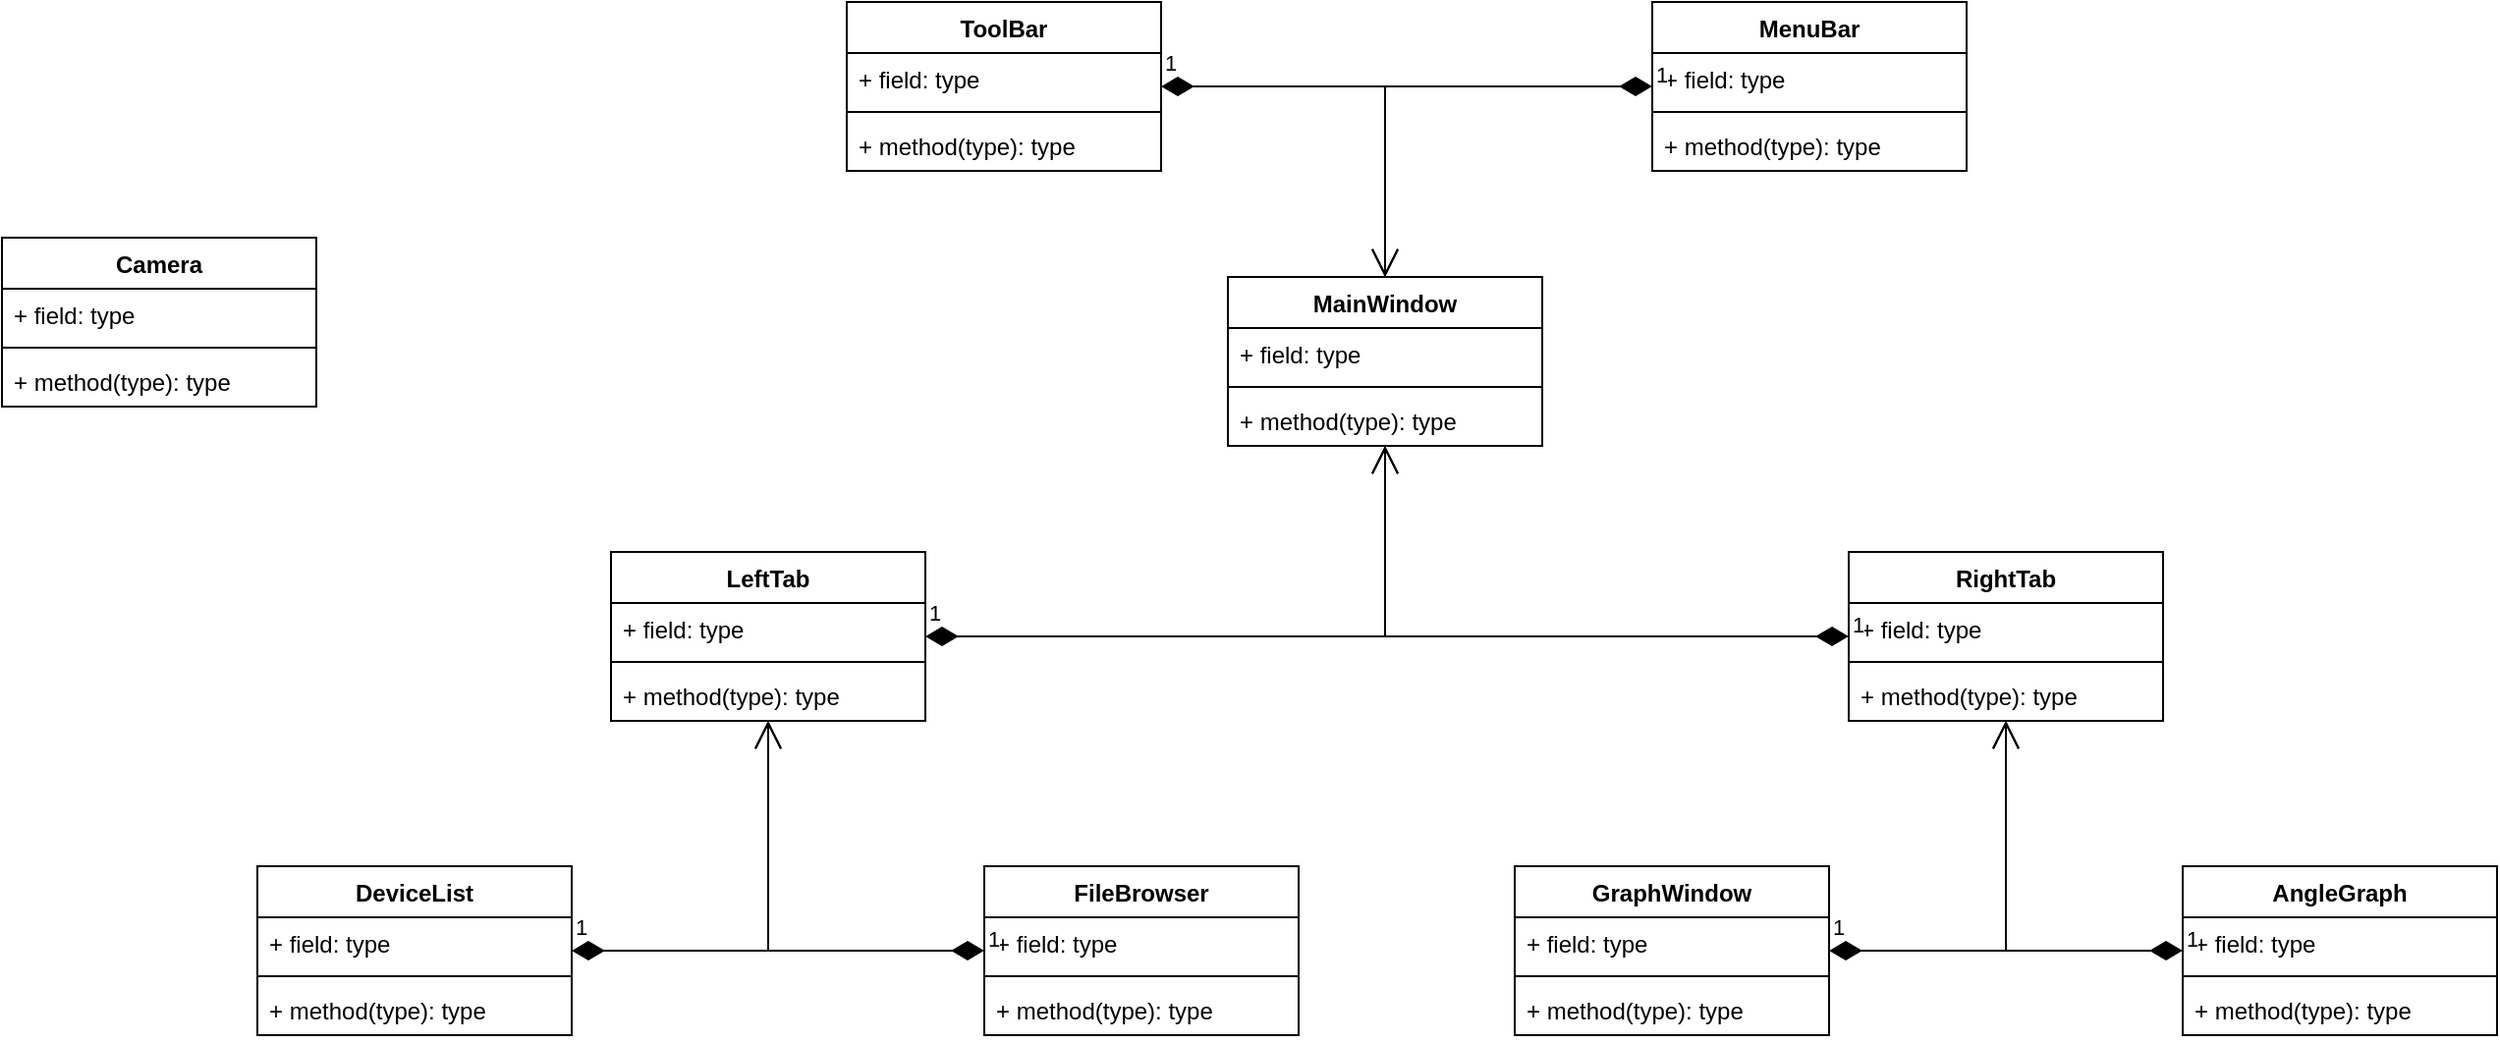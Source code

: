 <mxfile version="20.3.0" type="github">
  <diagram id="C5RBs43oDa-KdzZeNtuy" name="Page-1">
    <mxGraphModel dx="2249" dy="794" grid="1" gridSize="10" guides="1" tooltips="1" connect="1" arrows="1" fold="1" page="1" pageScale="1" pageWidth="827" pageHeight="1169" math="0" shadow="0">
      <root>
        <mxCell id="WIyWlLk6GJQsqaUBKTNV-0" />
        <mxCell id="WIyWlLk6GJQsqaUBKTNV-1" parent="WIyWlLk6GJQsqaUBKTNV-0" />
        <mxCell id="hrHsHasM8kGhDxBaZL0c-0" value="MainWindow" style="swimlane;fontStyle=1;align=center;verticalAlign=top;childLayout=stackLayout;horizontal=1;startSize=26;horizontalStack=0;resizeParent=1;resizeParentMax=0;resizeLast=0;collapsible=1;marginBottom=0;" parent="WIyWlLk6GJQsqaUBKTNV-1" vertex="1">
          <mxGeometry x="254" y="170" width="160" height="86" as="geometry" />
        </mxCell>
        <mxCell id="hrHsHasM8kGhDxBaZL0c-1" value="+ field: type" style="text;strokeColor=none;fillColor=none;align=left;verticalAlign=top;spacingLeft=4;spacingRight=4;overflow=hidden;rotatable=0;points=[[0,0.5],[1,0.5]];portConstraint=eastwest;" parent="hrHsHasM8kGhDxBaZL0c-0" vertex="1">
          <mxGeometry y="26" width="160" height="26" as="geometry" />
        </mxCell>
        <mxCell id="hrHsHasM8kGhDxBaZL0c-2" value="" style="line;strokeWidth=1;fillColor=none;align=left;verticalAlign=middle;spacingTop=-1;spacingLeft=3;spacingRight=3;rotatable=0;labelPosition=right;points=[];portConstraint=eastwest;strokeColor=inherit;" parent="hrHsHasM8kGhDxBaZL0c-0" vertex="1">
          <mxGeometry y="52" width="160" height="8" as="geometry" />
        </mxCell>
        <mxCell id="hrHsHasM8kGhDxBaZL0c-3" value="+ method(type): type" style="text;strokeColor=none;fillColor=none;align=left;verticalAlign=top;spacingLeft=4;spacingRight=4;overflow=hidden;rotatable=0;points=[[0,0.5],[1,0.5]];portConstraint=eastwest;" parent="hrHsHasM8kGhDxBaZL0c-0" vertex="1">
          <mxGeometry y="60" width="160" height="26" as="geometry" />
        </mxCell>
        <mxCell id="hrHsHasM8kGhDxBaZL0c-4" value="GraphWindow" style="swimlane;fontStyle=1;align=center;verticalAlign=top;childLayout=stackLayout;horizontal=1;startSize=26;horizontalStack=0;resizeParent=1;resizeParentMax=0;resizeLast=0;collapsible=1;marginBottom=0;" parent="WIyWlLk6GJQsqaUBKTNV-1" vertex="1">
          <mxGeometry x="400" y="470" width="160" height="86" as="geometry" />
        </mxCell>
        <mxCell id="hrHsHasM8kGhDxBaZL0c-5" value="+ field: type" style="text;strokeColor=none;fillColor=none;align=left;verticalAlign=top;spacingLeft=4;spacingRight=4;overflow=hidden;rotatable=0;points=[[0,0.5],[1,0.5]];portConstraint=eastwest;" parent="hrHsHasM8kGhDxBaZL0c-4" vertex="1">
          <mxGeometry y="26" width="160" height="26" as="geometry" />
        </mxCell>
        <mxCell id="hrHsHasM8kGhDxBaZL0c-6" value="" style="line;strokeWidth=1;fillColor=none;align=left;verticalAlign=middle;spacingTop=-1;spacingLeft=3;spacingRight=3;rotatable=0;labelPosition=right;points=[];portConstraint=eastwest;strokeColor=inherit;" parent="hrHsHasM8kGhDxBaZL0c-4" vertex="1">
          <mxGeometry y="52" width="160" height="8" as="geometry" />
        </mxCell>
        <mxCell id="hrHsHasM8kGhDxBaZL0c-7" value="+ method(type): type" style="text;strokeColor=none;fillColor=none;align=left;verticalAlign=top;spacingLeft=4;spacingRight=4;overflow=hidden;rotatable=0;points=[[0,0.5],[1,0.5]];portConstraint=eastwest;" parent="hrHsHasM8kGhDxBaZL0c-4" vertex="1">
          <mxGeometry y="60" width="160" height="26" as="geometry" />
        </mxCell>
        <mxCell id="hrHsHasM8kGhDxBaZL0c-8" value="AngleGraph" style="swimlane;fontStyle=1;align=center;verticalAlign=top;childLayout=stackLayout;horizontal=1;startSize=26;horizontalStack=0;resizeParent=1;resizeParentMax=0;resizeLast=0;collapsible=1;marginBottom=0;" parent="WIyWlLk6GJQsqaUBKTNV-1" vertex="1">
          <mxGeometry x="740" y="470" width="160" height="86" as="geometry" />
        </mxCell>
        <mxCell id="hrHsHasM8kGhDxBaZL0c-9" value="+ field: type" style="text;strokeColor=none;fillColor=none;align=left;verticalAlign=top;spacingLeft=4;spacingRight=4;overflow=hidden;rotatable=0;points=[[0,0.5],[1,0.5]];portConstraint=eastwest;" parent="hrHsHasM8kGhDxBaZL0c-8" vertex="1">
          <mxGeometry y="26" width="160" height="26" as="geometry" />
        </mxCell>
        <mxCell id="hrHsHasM8kGhDxBaZL0c-10" value="" style="line;strokeWidth=1;fillColor=none;align=left;verticalAlign=middle;spacingTop=-1;spacingLeft=3;spacingRight=3;rotatable=0;labelPosition=right;points=[];portConstraint=eastwest;strokeColor=inherit;" parent="hrHsHasM8kGhDxBaZL0c-8" vertex="1">
          <mxGeometry y="52" width="160" height="8" as="geometry" />
        </mxCell>
        <mxCell id="hrHsHasM8kGhDxBaZL0c-11" value="+ method(type): type" style="text;strokeColor=none;fillColor=none;align=left;verticalAlign=top;spacingLeft=4;spacingRight=4;overflow=hidden;rotatable=0;points=[[0,0.5],[1,0.5]];portConstraint=eastwest;" parent="hrHsHasM8kGhDxBaZL0c-8" vertex="1">
          <mxGeometry y="60" width="160" height="26" as="geometry" />
        </mxCell>
        <mxCell id="hrHsHasM8kGhDxBaZL0c-12" value="ToolBar" style="swimlane;fontStyle=1;align=center;verticalAlign=top;childLayout=stackLayout;horizontal=1;startSize=26;horizontalStack=0;resizeParent=1;resizeParentMax=0;resizeLast=0;collapsible=1;marginBottom=0;" parent="WIyWlLk6GJQsqaUBKTNV-1" vertex="1">
          <mxGeometry x="60" y="30" width="160" height="86" as="geometry" />
        </mxCell>
        <mxCell id="hrHsHasM8kGhDxBaZL0c-13" value="+ field: type" style="text;strokeColor=none;fillColor=none;align=left;verticalAlign=top;spacingLeft=4;spacingRight=4;overflow=hidden;rotatable=0;points=[[0,0.5],[1,0.5]];portConstraint=eastwest;" parent="hrHsHasM8kGhDxBaZL0c-12" vertex="1">
          <mxGeometry y="26" width="160" height="26" as="geometry" />
        </mxCell>
        <mxCell id="hrHsHasM8kGhDxBaZL0c-14" value="" style="line;strokeWidth=1;fillColor=none;align=left;verticalAlign=middle;spacingTop=-1;spacingLeft=3;spacingRight=3;rotatable=0;labelPosition=right;points=[];portConstraint=eastwest;strokeColor=inherit;" parent="hrHsHasM8kGhDxBaZL0c-12" vertex="1">
          <mxGeometry y="52" width="160" height="8" as="geometry" />
        </mxCell>
        <mxCell id="hrHsHasM8kGhDxBaZL0c-15" value="+ method(type): type" style="text;strokeColor=none;fillColor=none;align=left;verticalAlign=top;spacingLeft=4;spacingRight=4;overflow=hidden;rotatable=0;points=[[0,0.5],[1,0.5]];portConstraint=eastwest;" parent="hrHsHasM8kGhDxBaZL0c-12" vertex="1">
          <mxGeometry y="60" width="160" height="26" as="geometry" />
        </mxCell>
        <mxCell id="hrHsHasM8kGhDxBaZL0c-16" value="MenuBar" style="swimlane;fontStyle=1;align=center;verticalAlign=top;childLayout=stackLayout;horizontal=1;startSize=26;horizontalStack=0;resizeParent=1;resizeParentMax=0;resizeLast=0;collapsible=1;marginBottom=0;" parent="WIyWlLk6GJQsqaUBKTNV-1" vertex="1">
          <mxGeometry x="470" y="30" width="160" height="86" as="geometry" />
        </mxCell>
        <mxCell id="hrHsHasM8kGhDxBaZL0c-17" value="+ field: type" style="text;strokeColor=none;fillColor=none;align=left;verticalAlign=top;spacingLeft=4;spacingRight=4;overflow=hidden;rotatable=0;points=[[0,0.5],[1,0.5]];portConstraint=eastwest;" parent="hrHsHasM8kGhDxBaZL0c-16" vertex="1">
          <mxGeometry y="26" width="160" height="26" as="geometry" />
        </mxCell>
        <mxCell id="hrHsHasM8kGhDxBaZL0c-18" value="" style="line;strokeWidth=1;fillColor=none;align=left;verticalAlign=middle;spacingTop=-1;spacingLeft=3;spacingRight=3;rotatable=0;labelPosition=right;points=[];portConstraint=eastwest;strokeColor=inherit;" parent="hrHsHasM8kGhDxBaZL0c-16" vertex="1">
          <mxGeometry y="52" width="160" height="8" as="geometry" />
        </mxCell>
        <mxCell id="hrHsHasM8kGhDxBaZL0c-19" value="+ method(type): type" style="text;strokeColor=none;fillColor=none;align=left;verticalAlign=top;spacingLeft=4;spacingRight=4;overflow=hidden;rotatable=0;points=[[0,0.5],[1,0.5]];portConstraint=eastwest;" parent="hrHsHasM8kGhDxBaZL0c-16" vertex="1">
          <mxGeometry y="60" width="160" height="26" as="geometry" />
        </mxCell>
        <mxCell id="hrHsHasM8kGhDxBaZL0c-20" value="DeviceList" style="swimlane;fontStyle=1;align=center;verticalAlign=top;childLayout=stackLayout;horizontal=1;startSize=26;horizontalStack=0;resizeParent=1;resizeParentMax=0;resizeLast=0;collapsible=1;marginBottom=0;" parent="WIyWlLk6GJQsqaUBKTNV-1" vertex="1">
          <mxGeometry x="-240" y="470" width="160" height="86" as="geometry" />
        </mxCell>
        <mxCell id="hrHsHasM8kGhDxBaZL0c-21" value="+ field: type" style="text;strokeColor=none;fillColor=none;align=left;verticalAlign=top;spacingLeft=4;spacingRight=4;overflow=hidden;rotatable=0;points=[[0,0.5],[1,0.5]];portConstraint=eastwest;" parent="hrHsHasM8kGhDxBaZL0c-20" vertex="1">
          <mxGeometry y="26" width="160" height="26" as="geometry" />
        </mxCell>
        <mxCell id="hrHsHasM8kGhDxBaZL0c-22" value="" style="line;strokeWidth=1;fillColor=none;align=left;verticalAlign=middle;spacingTop=-1;spacingLeft=3;spacingRight=3;rotatable=0;labelPosition=right;points=[];portConstraint=eastwest;strokeColor=inherit;" parent="hrHsHasM8kGhDxBaZL0c-20" vertex="1">
          <mxGeometry y="52" width="160" height="8" as="geometry" />
        </mxCell>
        <mxCell id="hrHsHasM8kGhDxBaZL0c-23" value="+ method(type): type" style="text;strokeColor=none;fillColor=none;align=left;verticalAlign=top;spacingLeft=4;spacingRight=4;overflow=hidden;rotatable=0;points=[[0,0.5],[1,0.5]];portConstraint=eastwest;" parent="hrHsHasM8kGhDxBaZL0c-20" vertex="1">
          <mxGeometry y="60" width="160" height="26" as="geometry" />
        </mxCell>
        <mxCell id="hrHsHasM8kGhDxBaZL0c-24" value="FileBrowser" style="swimlane;fontStyle=1;align=center;verticalAlign=top;childLayout=stackLayout;horizontal=1;startSize=26;horizontalStack=0;resizeParent=1;resizeParentMax=0;resizeLast=0;collapsible=1;marginBottom=0;" parent="WIyWlLk6GJQsqaUBKTNV-1" vertex="1">
          <mxGeometry x="130" y="470" width="160" height="86" as="geometry" />
        </mxCell>
        <mxCell id="hrHsHasM8kGhDxBaZL0c-25" value="+ field: type" style="text;strokeColor=none;fillColor=none;align=left;verticalAlign=top;spacingLeft=4;spacingRight=4;overflow=hidden;rotatable=0;points=[[0,0.5],[1,0.5]];portConstraint=eastwest;" parent="hrHsHasM8kGhDxBaZL0c-24" vertex="1">
          <mxGeometry y="26" width="160" height="26" as="geometry" />
        </mxCell>
        <mxCell id="hrHsHasM8kGhDxBaZL0c-26" value="" style="line;strokeWidth=1;fillColor=none;align=left;verticalAlign=middle;spacingTop=-1;spacingLeft=3;spacingRight=3;rotatable=0;labelPosition=right;points=[];portConstraint=eastwest;strokeColor=inherit;" parent="hrHsHasM8kGhDxBaZL0c-24" vertex="1">
          <mxGeometry y="52" width="160" height="8" as="geometry" />
        </mxCell>
        <mxCell id="hrHsHasM8kGhDxBaZL0c-27" value="+ method(type): type" style="text;strokeColor=none;fillColor=none;align=left;verticalAlign=top;spacingLeft=4;spacingRight=4;overflow=hidden;rotatable=0;points=[[0,0.5],[1,0.5]];portConstraint=eastwest;" parent="hrHsHasM8kGhDxBaZL0c-24" vertex="1">
          <mxGeometry y="60" width="160" height="26" as="geometry" />
        </mxCell>
        <mxCell id="hrHsHasM8kGhDxBaZL0c-28" value="RightTab" style="swimlane;fontStyle=1;align=center;verticalAlign=top;childLayout=stackLayout;horizontal=1;startSize=26;horizontalStack=0;resizeParent=1;resizeParentMax=0;resizeLast=0;collapsible=1;marginBottom=0;" parent="WIyWlLk6GJQsqaUBKTNV-1" vertex="1">
          <mxGeometry x="570" y="310" width="160" height="86" as="geometry" />
        </mxCell>
        <mxCell id="hrHsHasM8kGhDxBaZL0c-29" value="+ field: type" style="text;strokeColor=none;fillColor=none;align=left;verticalAlign=top;spacingLeft=4;spacingRight=4;overflow=hidden;rotatable=0;points=[[0,0.5],[1,0.5]];portConstraint=eastwest;" parent="hrHsHasM8kGhDxBaZL0c-28" vertex="1">
          <mxGeometry y="26" width="160" height="26" as="geometry" />
        </mxCell>
        <mxCell id="hrHsHasM8kGhDxBaZL0c-30" value="" style="line;strokeWidth=1;fillColor=none;align=left;verticalAlign=middle;spacingTop=-1;spacingLeft=3;spacingRight=3;rotatable=0;labelPosition=right;points=[];portConstraint=eastwest;strokeColor=inherit;" parent="hrHsHasM8kGhDxBaZL0c-28" vertex="1">
          <mxGeometry y="52" width="160" height="8" as="geometry" />
        </mxCell>
        <mxCell id="hrHsHasM8kGhDxBaZL0c-31" value="+ method(type): type" style="text;strokeColor=none;fillColor=none;align=left;verticalAlign=top;spacingLeft=4;spacingRight=4;overflow=hidden;rotatable=0;points=[[0,0.5],[1,0.5]];portConstraint=eastwest;" parent="hrHsHasM8kGhDxBaZL0c-28" vertex="1">
          <mxGeometry y="60" width="160" height="26" as="geometry" />
        </mxCell>
        <mxCell id="hrHsHasM8kGhDxBaZL0c-33" value="LeftTab" style="swimlane;fontStyle=1;align=center;verticalAlign=top;childLayout=stackLayout;horizontal=1;startSize=26;horizontalStack=0;resizeParent=1;resizeParentMax=0;resizeLast=0;collapsible=1;marginBottom=0;" parent="WIyWlLk6GJQsqaUBKTNV-1" vertex="1">
          <mxGeometry x="-60" y="310" width="160" height="86" as="geometry" />
        </mxCell>
        <mxCell id="hrHsHasM8kGhDxBaZL0c-34" value="+ field: type" style="text;strokeColor=none;fillColor=none;align=left;verticalAlign=top;spacingLeft=4;spacingRight=4;overflow=hidden;rotatable=0;points=[[0,0.5],[1,0.5]];portConstraint=eastwest;" parent="hrHsHasM8kGhDxBaZL0c-33" vertex="1">
          <mxGeometry y="26" width="160" height="26" as="geometry" />
        </mxCell>
        <mxCell id="hrHsHasM8kGhDxBaZL0c-35" value="" style="line;strokeWidth=1;fillColor=none;align=left;verticalAlign=middle;spacingTop=-1;spacingLeft=3;spacingRight=3;rotatable=0;labelPosition=right;points=[];portConstraint=eastwest;strokeColor=inherit;" parent="hrHsHasM8kGhDxBaZL0c-33" vertex="1">
          <mxGeometry y="52" width="160" height="8" as="geometry" />
        </mxCell>
        <mxCell id="hrHsHasM8kGhDxBaZL0c-36" value="+ method(type): type" style="text;strokeColor=none;fillColor=none;align=left;verticalAlign=top;spacingLeft=4;spacingRight=4;overflow=hidden;rotatable=0;points=[[0,0.5],[1,0.5]];portConstraint=eastwest;" parent="hrHsHasM8kGhDxBaZL0c-33" vertex="1">
          <mxGeometry y="60" width="160" height="26" as="geometry" />
        </mxCell>
        <mxCell id="hrHsHasM8kGhDxBaZL0c-39" value="1" style="endArrow=open;html=1;endSize=12;startArrow=diamondThin;startSize=14;startFill=1;edgeStyle=orthogonalEdgeStyle;align=left;verticalAlign=bottom;rounded=0;" parent="WIyWlLk6GJQsqaUBKTNV-1" source="hrHsHasM8kGhDxBaZL0c-33" target="hrHsHasM8kGhDxBaZL0c-0" edge="1">
          <mxGeometry x="-1" y="3" relative="1" as="geometry">
            <mxPoint x="210" y="348.5" as="sourcePoint" />
            <mxPoint x="370" y="348.5" as="targetPoint" />
            <Array as="points" />
          </mxGeometry>
        </mxCell>
        <mxCell id="hrHsHasM8kGhDxBaZL0c-40" value="1" style="endArrow=open;html=1;endSize=12;startArrow=diamondThin;startSize=14;startFill=1;edgeStyle=orthogonalEdgeStyle;align=left;verticalAlign=bottom;rounded=0;" parent="WIyWlLk6GJQsqaUBKTNV-1" source="hrHsHasM8kGhDxBaZL0c-28" target="hrHsHasM8kGhDxBaZL0c-0" edge="1">
          <mxGeometry x="-1" y="3" relative="1" as="geometry">
            <mxPoint x="220" y="400" as="sourcePoint" />
            <mxPoint x="380" y="400" as="targetPoint" />
          </mxGeometry>
        </mxCell>
        <mxCell id="hrHsHasM8kGhDxBaZL0c-41" value="1" style="endArrow=open;html=1;endSize=12;startArrow=diamondThin;startSize=14;startFill=1;edgeStyle=orthogonalEdgeStyle;align=left;verticalAlign=bottom;rounded=0;" parent="WIyWlLk6GJQsqaUBKTNV-1" source="hrHsHasM8kGhDxBaZL0c-4" target="hrHsHasM8kGhDxBaZL0c-28" edge="1">
          <mxGeometry x="-1" y="3" relative="1" as="geometry">
            <mxPoint x="560" y="520" as="sourcePoint" />
            <mxPoint x="720" y="520" as="targetPoint" />
          </mxGeometry>
        </mxCell>
        <mxCell id="hrHsHasM8kGhDxBaZL0c-42" value="1" style="endArrow=open;html=1;endSize=12;startArrow=diamondThin;startSize=14;startFill=1;edgeStyle=orthogonalEdgeStyle;align=left;verticalAlign=bottom;rounded=0;" parent="WIyWlLk6GJQsqaUBKTNV-1" source="hrHsHasM8kGhDxBaZL0c-8" target="hrHsHasM8kGhDxBaZL0c-28" edge="1">
          <mxGeometry x="-1" y="3" relative="1" as="geometry">
            <mxPoint x="660" y="570" as="sourcePoint" />
            <mxPoint x="820" y="570" as="targetPoint" />
          </mxGeometry>
        </mxCell>
        <mxCell id="hrHsHasM8kGhDxBaZL0c-43" value="1" style="endArrow=open;html=1;endSize=12;startArrow=diamondThin;startSize=14;startFill=1;edgeStyle=orthogonalEdgeStyle;align=left;verticalAlign=bottom;rounded=0;" parent="WIyWlLk6GJQsqaUBKTNV-1" source="hrHsHasM8kGhDxBaZL0c-20" target="hrHsHasM8kGhDxBaZL0c-33" edge="1">
          <mxGeometry x="-1" y="3" relative="1" as="geometry">
            <mxPoint x="-80" y="630" as="sourcePoint" />
            <mxPoint x="80" y="630" as="targetPoint" />
          </mxGeometry>
        </mxCell>
        <mxCell id="hrHsHasM8kGhDxBaZL0c-44" value="1" style="endArrow=open;html=1;endSize=12;startArrow=diamondThin;startSize=14;startFill=1;edgeStyle=orthogonalEdgeStyle;align=left;verticalAlign=bottom;rounded=0;" parent="WIyWlLk6GJQsqaUBKTNV-1" source="hrHsHasM8kGhDxBaZL0c-24" target="hrHsHasM8kGhDxBaZL0c-33" edge="1">
          <mxGeometry x="-1" y="3" relative="1" as="geometry">
            <mxPoint x="-50" y="540" as="sourcePoint" />
            <mxPoint x="110" y="540" as="targetPoint" />
          </mxGeometry>
        </mxCell>
        <mxCell id="hrHsHasM8kGhDxBaZL0c-45" value="1" style="endArrow=open;html=1;endSize=12;startArrow=diamondThin;startSize=14;startFill=1;edgeStyle=orthogonalEdgeStyle;align=left;verticalAlign=bottom;rounded=0;" parent="WIyWlLk6GJQsqaUBKTNV-1" source="hrHsHasM8kGhDxBaZL0c-12" target="hrHsHasM8kGhDxBaZL0c-0" edge="1">
          <mxGeometry x="-1" y="3" relative="1" as="geometry">
            <mxPoint x="260" y="80" as="sourcePoint" />
            <mxPoint x="420" y="80" as="targetPoint" />
          </mxGeometry>
        </mxCell>
        <mxCell id="hrHsHasM8kGhDxBaZL0c-46" value="1" style="endArrow=open;html=1;endSize=12;startArrow=diamondThin;startSize=14;startFill=1;edgeStyle=orthogonalEdgeStyle;align=left;verticalAlign=bottom;rounded=0;" parent="WIyWlLk6GJQsqaUBKTNV-1" source="hrHsHasM8kGhDxBaZL0c-16" target="hrHsHasM8kGhDxBaZL0c-0" edge="1">
          <mxGeometry x="-1" y="3" relative="1" as="geometry">
            <mxPoint x="330" y="30" as="sourcePoint" />
            <mxPoint x="490" y="30" as="targetPoint" />
          </mxGeometry>
        </mxCell>
        <mxCell id="QLAAm3aa-DR_Ghh0Bf3E-0" value="Camera" style="swimlane;fontStyle=1;align=center;verticalAlign=top;childLayout=stackLayout;horizontal=1;startSize=26;horizontalStack=0;resizeParent=1;resizeParentMax=0;resizeLast=0;collapsible=1;marginBottom=0;" vertex="1" parent="WIyWlLk6GJQsqaUBKTNV-1">
          <mxGeometry x="-370" y="150" width="160" height="86" as="geometry" />
        </mxCell>
        <mxCell id="QLAAm3aa-DR_Ghh0Bf3E-1" value="+ field: type" style="text;strokeColor=none;fillColor=none;align=left;verticalAlign=top;spacingLeft=4;spacingRight=4;overflow=hidden;rotatable=0;points=[[0,0.5],[1,0.5]];portConstraint=eastwest;" vertex="1" parent="QLAAm3aa-DR_Ghh0Bf3E-0">
          <mxGeometry y="26" width="160" height="26" as="geometry" />
        </mxCell>
        <mxCell id="QLAAm3aa-DR_Ghh0Bf3E-2" value="" style="line;strokeWidth=1;fillColor=none;align=left;verticalAlign=middle;spacingTop=-1;spacingLeft=3;spacingRight=3;rotatable=0;labelPosition=right;points=[];portConstraint=eastwest;strokeColor=inherit;" vertex="1" parent="QLAAm3aa-DR_Ghh0Bf3E-0">
          <mxGeometry y="52" width="160" height="8" as="geometry" />
        </mxCell>
        <mxCell id="QLAAm3aa-DR_Ghh0Bf3E-3" value="+ method(type): type" style="text;strokeColor=none;fillColor=none;align=left;verticalAlign=top;spacingLeft=4;spacingRight=4;overflow=hidden;rotatable=0;points=[[0,0.5],[1,0.5]];portConstraint=eastwest;" vertex="1" parent="QLAAm3aa-DR_Ghh0Bf3E-0">
          <mxGeometry y="60" width="160" height="26" as="geometry" />
        </mxCell>
      </root>
    </mxGraphModel>
  </diagram>
</mxfile>
